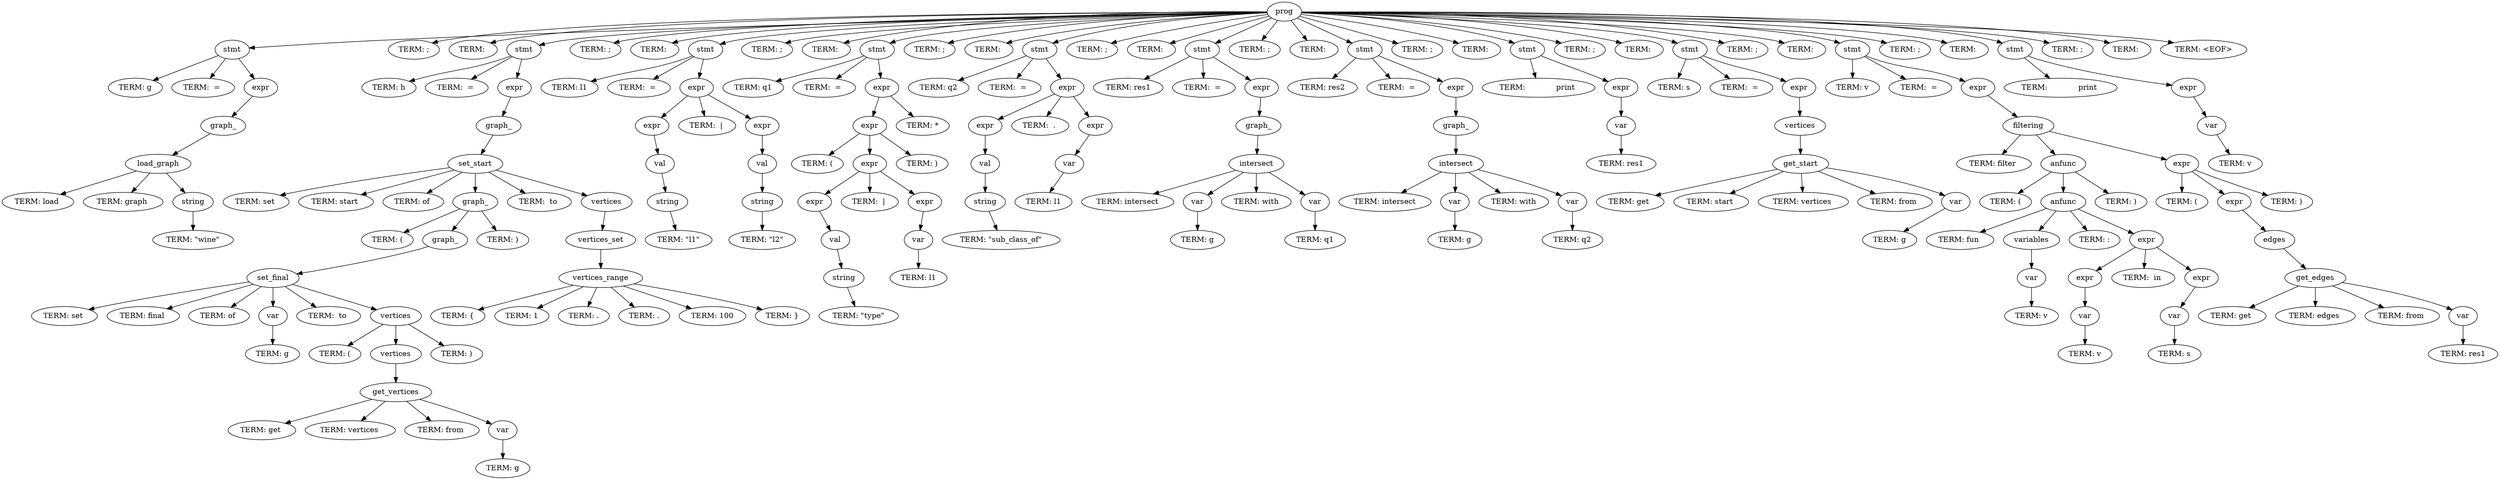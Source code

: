 digraph tree {
1 [label=prog];
1 -> 2;
2 [label=stmt];
2 -> 3;
3 [label="TERM: g"];
2 -> 4;
4 [label="TERM:  = "];
2 -> 5;
5 [label=expr];
5 -> 6;
6 [label=graph_];
6 -> 7;
7 [label=load_graph];
7 -> 8;
8 [label="TERM: load "];
7 -> 9;
9 [label="TERM: graph "];
7 -> 10;
10 [label=string];
10 -> 11;
11 [label="TERM: \"wine\""];
1 -> 12;
12 [label="TERM: ;"];
1 -> 13;
13 [label="TERM: \n"];
1 -> 14;
14 [label=stmt];
14 -> 15;
15 [label="TERM: h"];
14 -> 16;
16 [label="TERM:  = "];
14 -> 17;
17 [label=expr];
17 -> 18;
18 [label=graph_];
18 -> 19;
19 [label=set_start];
19 -> 20;
20 [label="TERM: set "];
19 -> 21;
21 [label="TERM: start "];
19 -> 22;
22 [label="TERM: of "];
19 -> 23;
23 [label=graph_];
23 -> 24;
24 [label="TERM: ("];
23 -> 25;
25 [label=graph_];
25 -> 26;
26 [label=set_final];
26 -> 27;
27 [label="TERM: set "];
26 -> 28;
28 [label="TERM: final "];
26 -> 29;
29 [label="TERM: of "];
26 -> 30;
30 [label=var];
30 -> 31;
31 [label="TERM: g"];
26 -> 32;
32 [label="TERM:  to "];
26 -> 33;
33 [label=vertices];
33 -> 34;
34 [label="TERM: ("];
33 -> 35;
35 [label=vertices];
35 -> 36;
36 [label=get_vertices];
36 -> 37;
37 [label="TERM: get "];
36 -> 38;
38 [label="TERM: vertices "];
36 -> 39;
39 [label="TERM: from "];
36 -> 40;
40 [label=var];
40 -> 41;
41 [label="TERM: g"];
33 -> 42;
42 [label="TERM: )"];
23 -> 43;
43 [label="TERM: )"];
19 -> 44;
44 [label="TERM:  to "];
19 -> 45;
45 [label=vertices];
45 -> 46;
46 [label=vertices_set];
46 -> 47;
47 [label=vertices_range];
47 -> 48;
48 [label="TERM: {"];
47 -> 49;
49 [label="TERM: 1"];
47 -> 50;
50 [label="TERM: ."];
47 -> 51;
51 [label="TERM: ."];
47 -> 52;
52 [label="TERM: 100"];
47 -> 53;
53 [label="TERM: }"];
1 -> 54;
54 [label="TERM: ;"];
1 -> 55;
55 [label="TERM: \n"];
1 -> 56;
56 [label=stmt];
56 -> 57;
57 [label="TERM: l1"];
56 -> 58;
58 [label="TERM:  = "];
56 -> 59;
59 [label=expr];
59 -> 60;
60 [label=expr];
60 -> 61;
61 [label=val];
61 -> 62;
62 [label=string];
62 -> 63;
63 [label="TERM: \"l1\""];
59 -> 64;
64 [label="TERM:  | "];
59 -> 65;
65 [label=expr];
65 -> 66;
66 [label=val];
66 -> 67;
67 [label=string];
67 -> 68;
68 [label="TERM: \"l2\""];
1 -> 69;
69 [label="TERM: ;"];
1 -> 70;
70 [label="TERM: \n"];
1 -> 71;
71 [label=stmt];
71 -> 72;
72 [label="TERM: q1"];
71 -> 73;
73 [label="TERM:  = "];
71 -> 74;
74 [label=expr];
74 -> 75;
75 [label=expr];
75 -> 76;
76 [label="TERM: ("];
75 -> 77;
77 [label=expr];
77 -> 78;
78 [label=expr];
78 -> 79;
79 [label=val];
79 -> 80;
80 [label=string];
80 -> 81;
81 [label="TERM: \"type\""];
77 -> 82;
82 [label="TERM:  | "];
77 -> 83;
83 [label=expr];
83 -> 84;
84 [label=var];
84 -> 85;
85 [label="TERM: l1"];
75 -> 86;
86 [label="TERM: )"];
74 -> 87;
87 [label="TERM: *"];
1 -> 88;
88 [label="TERM: ;"];
1 -> 89;
89 [label="TERM: \n"];
1 -> 90;
90 [label=stmt];
90 -> 91;
91 [label="TERM: q2"];
90 -> 92;
92 [label="TERM:  = "];
90 -> 93;
93 [label=expr];
93 -> 94;
94 [label=expr];
94 -> 95;
95 [label=val];
95 -> 96;
96 [label=string];
96 -> 97;
97 [label="TERM: \"sub_class_of\""];
93 -> 98;
98 [label="TERM:  . "];
93 -> 99;
99 [label=expr];
99 -> 100;
100 [label=var];
100 -> 101;
101 [label="TERM: l1"];
1 -> 102;
102 [label="TERM: ;"];
1 -> 103;
103 [label="TERM: \n"];
1 -> 104;
104 [label=stmt];
104 -> 105;
105 [label="TERM: res1"];
104 -> 106;
106 [label="TERM:  = "];
104 -> 107;
107 [label=expr];
107 -> 108;
108 [label=graph_];
108 -> 109;
109 [label=intersect];
109 -> 110;
110 [label="TERM: intersect"];
109 -> 111;
111 [label=var];
111 -> 112;
112 [label="TERM: g"];
109 -> 113;
113 [label="TERM: with"];
109 -> 114;
114 [label=var];
114 -> 115;
115 [label="TERM: q1"];
1 -> 116;
116 [label="TERM: ;"];
1 -> 117;
117 [label="TERM: \n"];
1 -> 118;
118 [label=stmt];
118 -> 119;
119 [label="TERM: res2"];
118 -> 120;
120 [label="TERM:  = "];
118 -> 121;
121 [label=expr];
121 -> 122;
122 [label=graph_];
122 -> 123;
123 [label=intersect];
123 -> 124;
124 [label="TERM: intersect"];
123 -> 125;
125 [label=var];
125 -> 126;
126 [label="TERM: g"];
123 -> 127;
127 [label="TERM: with"];
123 -> 128;
128 [label=var];
128 -> 129;
129 [label="TERM: q2"];
1 -> 130;
130 [label="TERM: ;"];
1 -> 131;
131 [label="TERM: \n"];
1 -> 132;
132 [label=stmt];
132 -> 133;
133 [label="TERM:             print "];
132 -> 134;
134 [label=expr];
134 -> 135;
135 [label=var];
135 -> 136;
136 [label="TERM: res1"];
1 -> 137;
137 [label="TERM: ;"];
1 -> 138;
138 [label="TERM: \n"];
1 -> 139;
139 [label=stmt];
139 -> 140;
140 [label="TERM: s"];
139 -> 141;
141 [label="TERM:  = "];
139 -> 142;
142 [label=expr];
142 -> 143;
143 [label=vertices];
143 -> 144;
144 [label=get_start];
144 -> 145;
145 [label="TERM: get "];
144 -> 146;
146 [label="TERM: start "];
144 -> 147;
147 [label="TERM: vertices "];
144 -> 148;
148 [label="TERM: from "];
144 -> 149;
149 [label=var];
149 -> 150;
150 [label="TERM: g"];
1 -> 151;
151 [label="TERM: ;"];
1 -> 152;
152 [label="TERM: \n"];
1 -> 153;
153 [label=stmt];
153 -> 154;
154 [label="TERM: v"];
153 -> 155;
155 [label="TERM:  = "];
153 -> 156;
156 [label=expr];
156 -> 157;
157 [label=filtering];
157 -> 158;
158 [label="TERM: filter "];
157 -> 159;
159 [label=anfunc];
159 -> 160;
160 [label="TERM: ("];
159 -> 161;
161 [label=anfunc];
161 -> 162;
162 [label="TERM: fun "];
161 -> 163;
163 [label=variables];
163 -> 164;
164 [label=var];
164 -> 165;
165 [label="TERM: v"];
161 -> 166;
166 [label="TERM: :"];
161 -> 167;
167 [label=expr];
167 -> 168;
168 [label=expr];
168 -> 169;
169 [label=var];
169 -> 170;
170 [label="TERM: v"];
167 -> 171;
171 [label="TERM:  in "];
167 -> 172;
172 [label=expr];
172 -> 173;
173 [label=var];
173 -> 174;
174 [label="TERM: s"];
159 -> 175;
175 [label="TERM: )"];
157 -> 176;
176 [label=expr];
176 -> 177;
177 [label="TERM: ("];
176 -> 178;
178 [label=expr];
178 -> 179;
179 [label=edges];
179 -> 180;
180 [label=get_edges];
180 -> 181;
181 [label="TERM: get "];
180 -> 182;
182 [label="TERM: edges "];
180 -> 183;
183 [label="TERM: from "];
180 -> 184;
184 [label=var];
184 -> 185;
185 [label="TERM: res1"];
176 -> 186;
186 [label="TERM: )"];
1 -> 187;
187 [label="TERM: ;"];
1 -> 188;
188 [label="TERM: \n"];
1 -> 189;
189 [label=stmt];
189 -> 190;
190 [label="TERM:             print "];
189 -> 191;
191 [label=expr];
191 -> 192;
192 [label=var];
192 -> 193;
193 [label="TERM: v"];
1 -> 194;
194 [label="TERM: ;"];
1 -> 195;
195 [label="TERM: \n"];
1 -> 196;
196 [label="TERM: <EOF>"];
}
